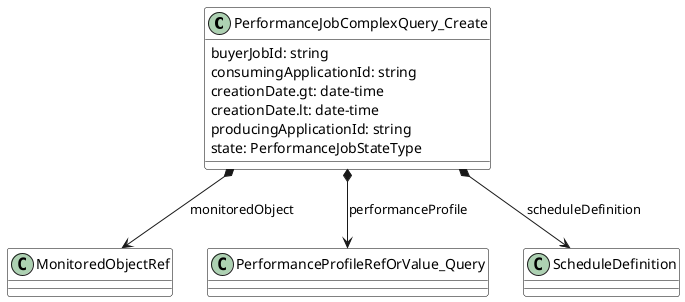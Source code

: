 @startuml performanceMonitoringDataModelPart1b
skinparam {
    ClassBackgroundColor White
    ClassBorderColor Black
}

class PerformanceJobComplexQuery_Create {

    buyerJobId: string
    consumingApplicationId: string
    creationDate.gt: date-time
    creationDate.lt: date-time
    producingApplicationId: string
    state: PerformanceJobStateType
}

PerformanceJobComplexQuery_Create *--> MonitoredObjectRef : monitoredObject
PerformanceJobComplexQuery_Create *--> PerformanceProfileRefOrValue_Query : performanceProfile
PerformanceJobComplexQuery_Create *--> ScheduleDefinition : scheduleDefinition


@enduml